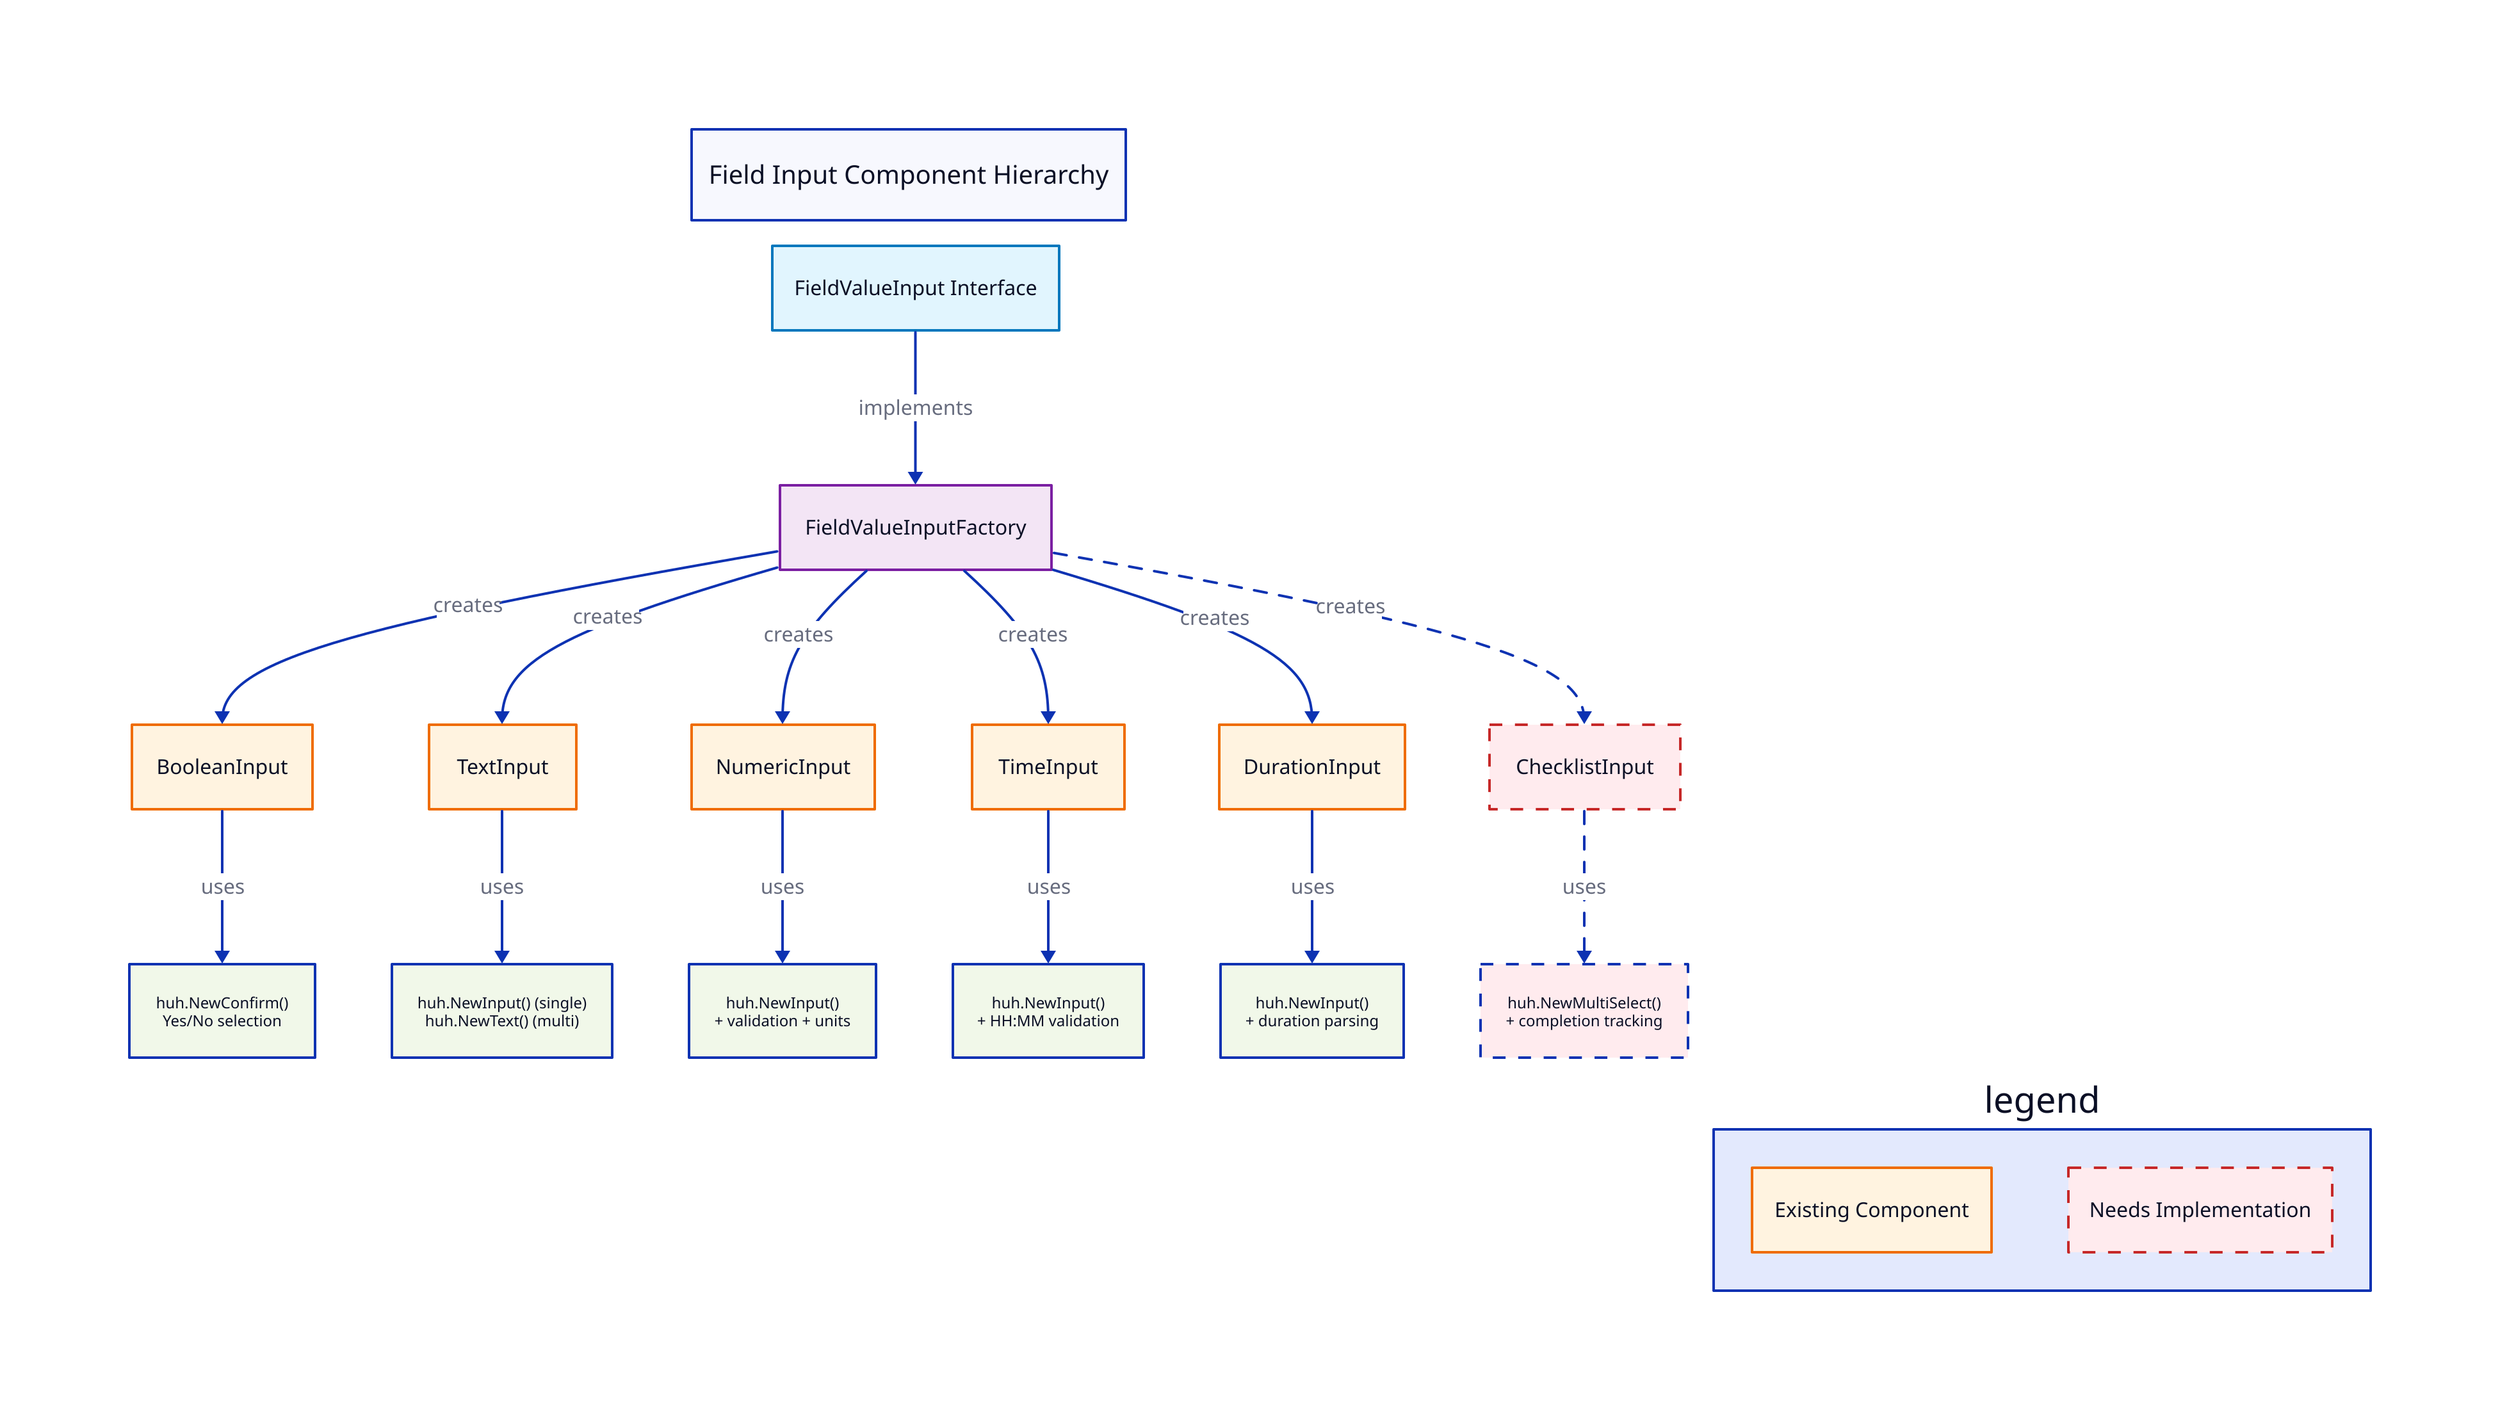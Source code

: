 direction: down

title: {
  label: Field Input Component Hierarchy
  near: top-center
  style.font-size: 20
  style.bold: true
}

interface: {
  label: FieldValueInput Interface
  style.fill: "#e1f5fe"
  style.stroke: "#0277bd"
  style.stroke-width: 2
}

factory: {
  label: FieldValueInputFactory
  style.fill: "#f3e5f5"
  style.stroke: "#7b1fa2"
  style.stroke-width: 2
}

# Input Components
boolean_input: {
  label: BooleanInput
  style.fill: "#fff3e0"
  style.stroke: "#ef6c00"
}

text_input: {
  label: TextInput
  style.fill: "#fff3e0"
  style.stroke: "#ef6c00"
}

numeric_input: {
  label: NumericInput
  style.fill: "#fff3e0"
  style.stroke: "#ef6c00"
}

time_input: {
  label: TimeInput
  style.fill: "#fff3e0"
  style.stroke: "#ef6c00"
}

duration_input: {
  label: DurationInput
  style.fill: "#fff3e0"
  style.stroke: "#ef6c00"
}

checklist_input: {
  label: ChecklistInput
  style.fill: "#ffebee"
  style.stroke: "#c62828"
  style.stroke-dash: 5
}

# Huh Widget Details
boolean_widget: {
  label: "huh.NewConfirm()\nYes/No selection"
  style.fill: "#f1f8e9"
  style.font-size: 12
}

text_widget: {
  label: "huh.NewInput() (single)\nhuh.NewText() (multi)"
  style.fill: "#f1f8e9"
  style.font-size: 12
}

numeric_widget: {
  label: "huh.NewInput()\n+ validation + units"
  style.fill: "#f1f8e9"
  style.font-size: 12
}

time_widget: {
  label: "huh.NewInput()\n+ HH:MM validation"
  style.fill: "#f1f8e9"
  style.font-size: 12
}

duration_widget: {
  label: "huh.NewInput()\n+ duration parsing"
  style.fill: "#f1f8e9"
  style.font-size: 12
}

checklist_widget: {
  label: "huh.NewMultiSelect()\n+ completion tracking"
  style.fill: "#ffebee"
  style.font-size: 12
  style.stroke-dash: 5
}

# Relationships
interface -> factory: implements

factory -> boolean_input: creates
factory -> text_input: creates
factory -> numeric_input: creates
factory -> time_input: creates
factory -> duration_input: creates
factory -> checklist_input: creates {style.stroke-dash: 5}

boolean_input -> boolean_widget: uses
text_input -> text_widget: uses
numeric_input -> numeric_widget: uses
time_input -> time_widget: uses
duration_input -> duration_widget: uses
checklist_input -> checklist_widget: uses {style.stroke-dash: 5}

# Legend
legend: {
  near: bottom-right
  
  existing: {
    label: "Existing Component"
    style.fill: "#fff3e0"
    style.stroke: "#ef6c00"
  }
  
  needs_impl: {
    label: "Needs Implementation"
    style.fill: "#ffebee"
    style.stroke: "#c62828"
    style.stroke-dash: 5
  }
}